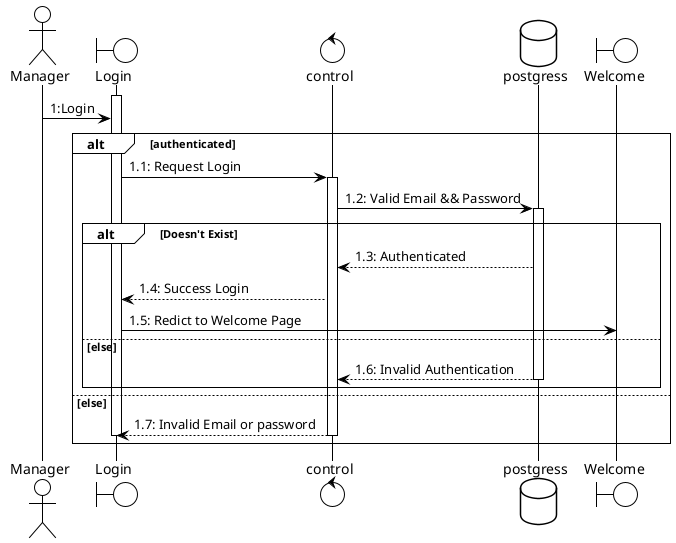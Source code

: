 @startuml name
' !theme materia-outline
!theme plain

actor Manager as p1
boundary Login as l1
control control as c1
database postgress as db
boundary Welcome as w1

activate l1


p1 -> l1 : 1:Login

alt authenticated

    l1 -> c1 : 1.1: Request Login
    activate c1

    c1 -> db : 1.2: Valid Email && Password
    activate db

    alt Doesn't Exist
        db -->c1 : 1.3: Authenticated

        c1 --> l1: 1.4: Success Login


     l1 -> w1: 1.5: Redict to Welcome Page

    else else
        db --> c1: 1.6: Invalid Authentication
        deactivate db
    end

else else

    c1 --> l1 : 1.7: Invalid Email or password
    deactivate c1
    deactivate l1
end



@enduml